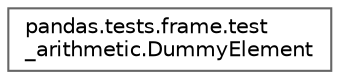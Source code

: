 digraph "Graphical Class Hierarchy"
{
 // LATEX_PDF_SIZE
  bgcolor="transparent";
  edge [fontname=Helvetica,fontsize=10,labelfontname=Helvetica,labelfontsize=10];
  node [fontname=Helvetica,fontsize=10,shape=box,height=0.2,width=0.4];
  rankdir="LR";
  Node0 [id="Node000000",label="pandas.tests.frame.test\l_arithmetic.DummyElement",height=0.2,width=0.4,color="grey40", fillcolor="white", style="filled",URL="$d2/d77/classpandas_1_1tests_1_1frame_1_1test__arithmetic_1_1DummyElement.html",tooltip=" "];
}
